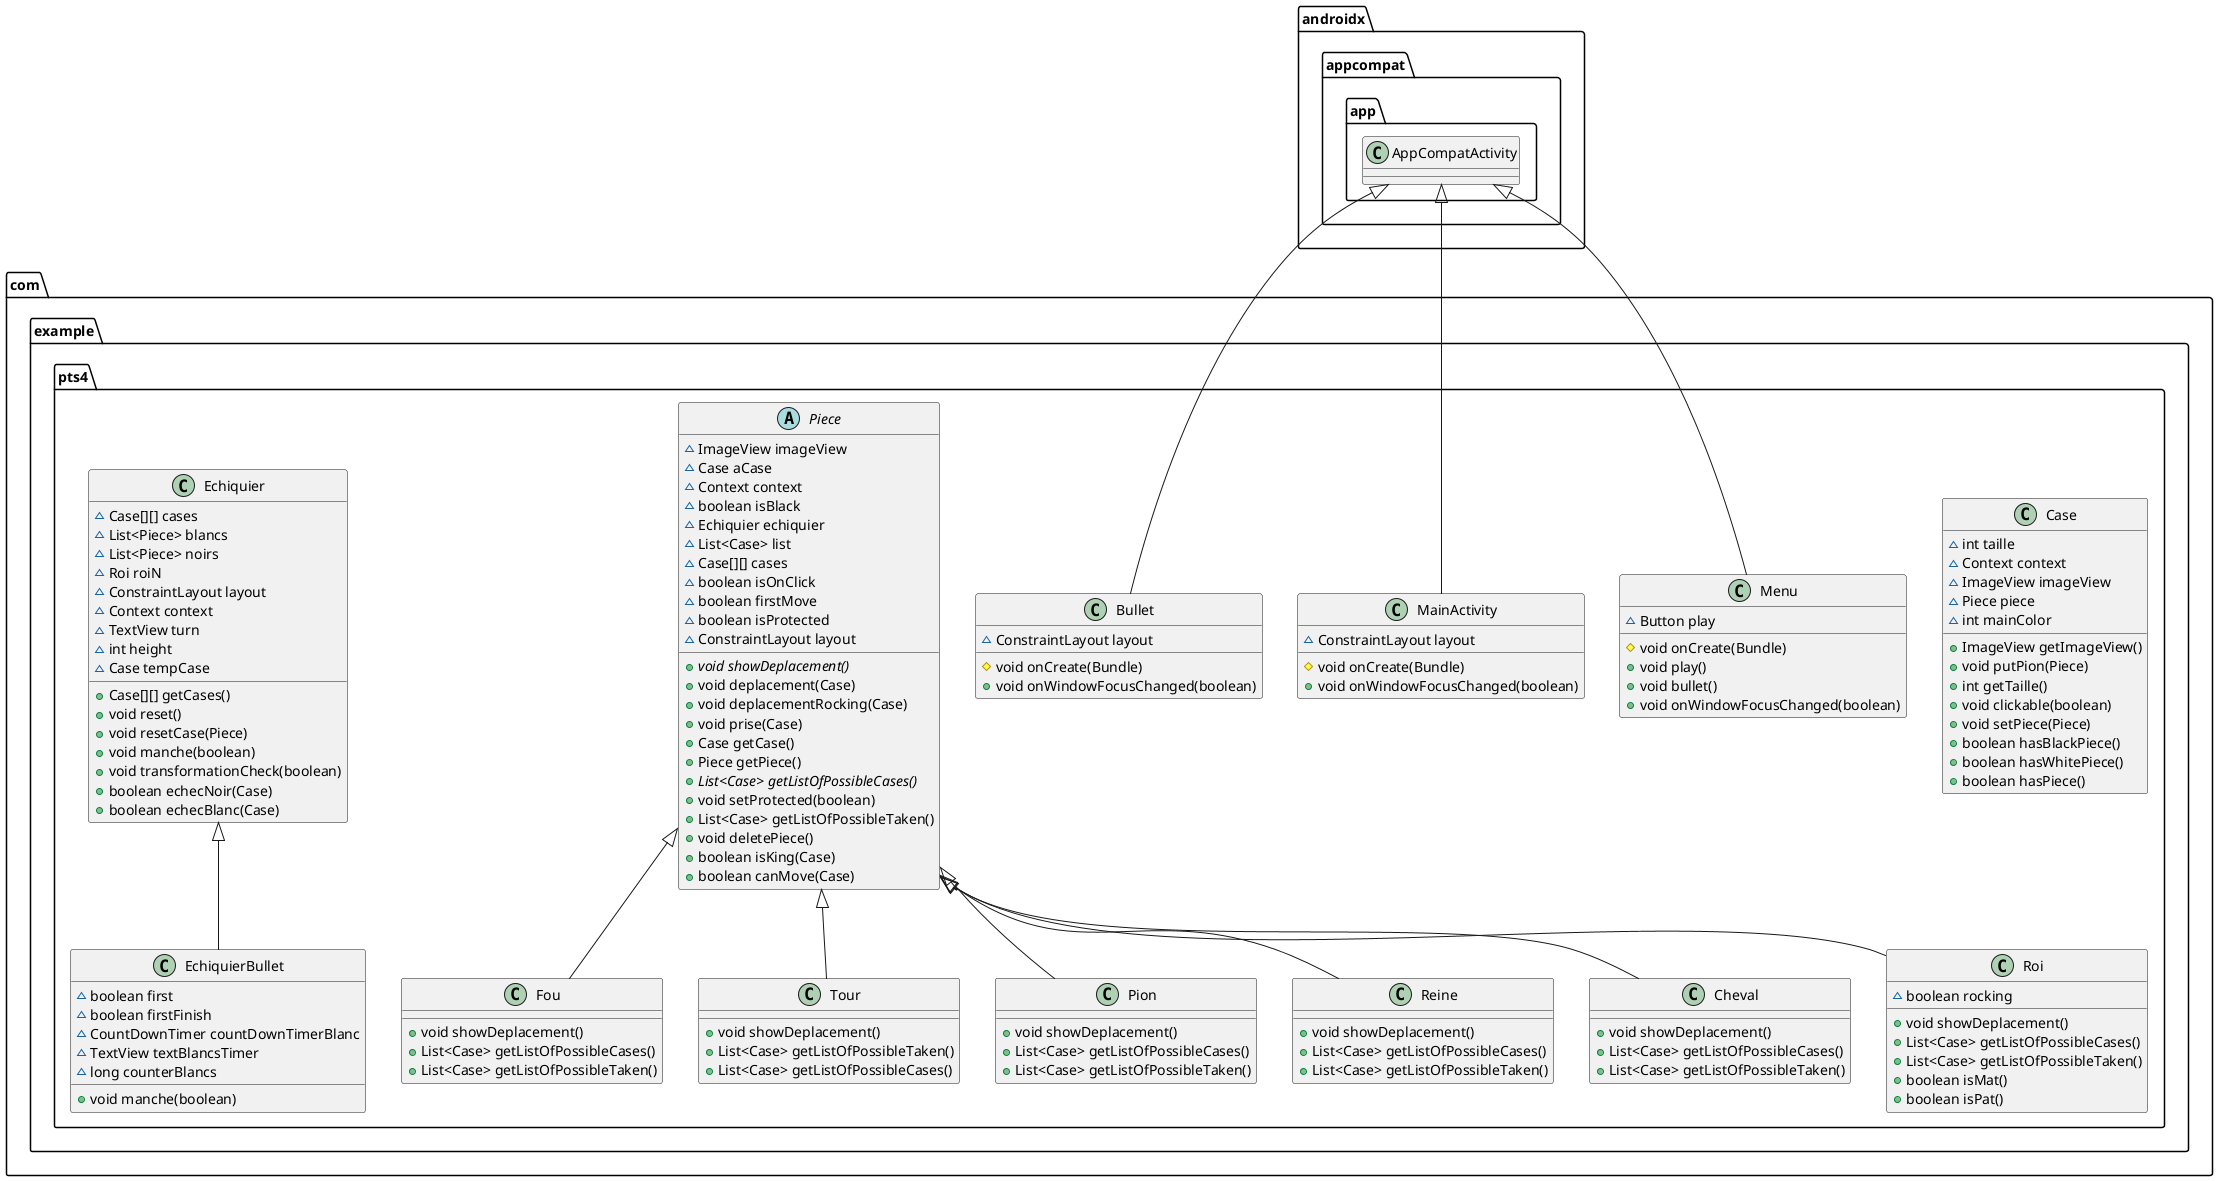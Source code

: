 @startuml
class com.example.pts4.Fou {
+ void showDeplacement()
+ List<Case> getListOfPossibleCases()
+ List<Case> getListOfPossibleTaken()
}
class com.example.pts4.Tour {
+ void showDeplacement()
+ List<Case> getListOfPossibleTaken()
+ List<Case> getListOfPossibleCases()
}
class com.example.pts4.Case {
~ int taille
~ Context context
~ ImageView imageView
~ Piece piece
~ int mainColor
+ ImageView getImageView()
+ void putPion(Piece)
+ int getTaille()
+ void clickable(boolean)
+ void setPiece(Piece)
+ boolean hasBlackPiece()
+ boolean hasWhitePiece()
+ boolean hasPiece()
}
class com.example.pts4.Menu {
~ Button play
# void onCreate(Bundle)
+ void play()
+ void bullet()
+ void onWindowFocusChanged(boolean)
}
class com.example.pts4.Pion {
+ void showDeplacement()
+ List<Case> getListOfPossibleCases()
+ List<Case> getListOfPossibleTaken()
}
class com.example.pts4.Reine {
+ void showDeplacement()
+ List<Case> getListOfPossibleCases()
+ List<Case> getListOfPossibleTaken()
}
class com.example.pts4.MainActivity {
~ ConstraintLayout layout
# void onCreate(Bundle)
+ void onWindowFocusChanged(boolean)
}
class com.example.pts4.Bullet {
~ ConstraintLayout layout
# void onCreate(Bundle)
+ void onWindowFocusChanged(boolean)
}
class com.example.pts4.EchiquierBullet {
~ boolean first
~ boolean firstFinish
~ CountDownTimer countDownTimerBlanc
~ TextView textBlancsTimer
~ long counterBlancs
+ void manche(boolean)
}
abstract class com.example.pts4.Piece {
~ ImageView imageView
~ Case aCase
~ Context context
~ boolean isBlack
~ Echiquier echiquier
~ List<Case> list
~ Case[][] cases
~ boolean isOnClick
~ boolean firstMove
~ boolean isProtected
~ ConstraintLayout layout
+ {abstract}void showDeplacement()
+ void deplacement(Case)
+ void deplacementRocking(Case)
+ void prise(Case)
+ Case getCase()
+ Piece getPiece()
+ {abstract}List<Case> getListOfPossibleCases()
+ void setProtected(boolean)
+ List<Case> getListOfPossibleTaken()
+ void deletePiece()
+ boolean isKing(Case)
+ boolean canMove(Case)
}
class com.example.pts4.Cheval {
+ void showDeplacement()
+ List<Case> getListOfPossibleCases()
+ List<Case> getListOfPossibleTaken()
}
class com.example.pts4.Echiquier {
~ Case[][] cases
~ List<Piece> blancs
~ List<Piece> noirs
~ Roi roiN
~ ConstraintLayout layout
~ Context context
~ TextView turn
~ int height
~ Case tempCase
+ Case[][] getCases()
+ void reset()
+ void resetCase(Piece)
+ void manche(boolean)
+ void transformationCheck(boolean)
+ boolean echecNoir(Case)
+ boolean echecBlanc(Case)
}
class com.example.pts4.Roi {
~ boolean rocking
+ void showDeplacement()
+ List<Case> getListOfPossibleCases()
+ List<Case> getListOfPossibleTaken()
+ boolean isMat()
+ boolean isPat()
}


com.example.pts4.Piece <|-- com.example.pts4.Fou
com.example.pts4.Piece <|-- com.example.pts4.Tour
androidx.appcompat.app.AppCompatActivity <|-- com.example.pts4.Menu
com.example.pts4.Piece <|-- com.example.pts4.Pion
com.example.pts4.Piece <|-- com.example.pts4.Reine
androidx.appcompat.app.AppCompatActivity <|-- com.example.pts4.MainActivity
androidx.appcompat.app.AppCompatActivity <|-- com.example.pts4.Bullet
com.example.pts4.Echiquier <|-- com.example.pts4.EchiquierBullet
com.example.pts4.Piece <|-- com.example.pts4.Cheval
com.example.pts4.Piece <|-- com.example.pts4.Roi
@enduml